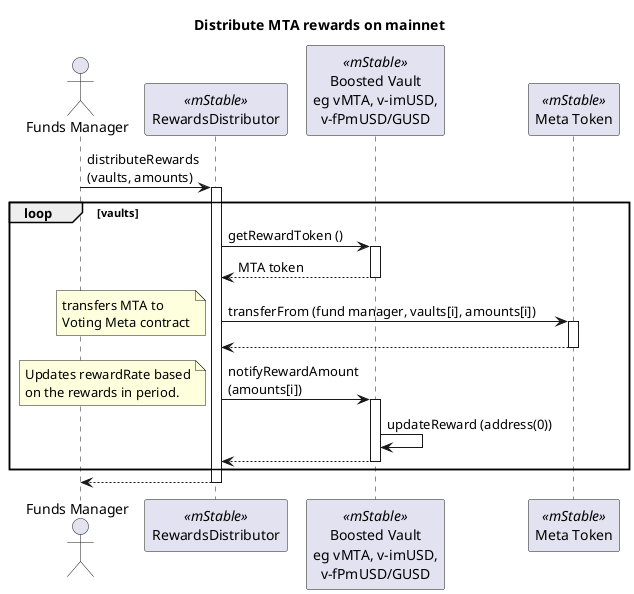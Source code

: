 @startuml

title "Distribute MTA rewards on mainnet"
 
actor "Funds Manager" as fm
participant "RewardsDistributor" as rd <<mStable>>
participant "Boosted Vault\neg vMTA, v-imUSD,\nv-fPmUSD/GUSD" as vault <<mStable>>
' participant "imMUSD Vault\n(v-imUSD)" as vmUSD <<mStable>>
' participant "imBTC Vault\n(v-imBTC)" as vmBTC <<mStable>>
' participant "GUSD FP Vault\n(v-fPmUSD/GUSD)" as vGUSD <<mStable>>
' participant "BUSD FP Vault\n(v-fPmUSD/BUSD)" as vBUSD <<mStable>>
' participant "TBTC FP Vault\n(v-fPmBTC/TBTC)" as vTBTC <<mStable>>
' participant "HBTC FP Vault\n(v-fPmBTC/HBTC)" as vHBTC <<mStable>>
participant "Meta Token" as mta <<mStable>>

fm -> rd : distributeRewards\n(vaults, amounts)
activate rd
loop vaults
rd -> vault : getRewardToken ()
activate vault
return MTA token
rd -> mta : transferFrom (fund manager, vaults[i], amounts[i])
note left: transfers MTA to\nVoting Meta contract
activate mta
return
rd -> vault : notifyRewardAmount\n(amounts[i])
activate vault
note left: Updates rewardRate based\non the rewards in period.
vault -> vault : updateReward (address(0))
return
end
return

@enduml
